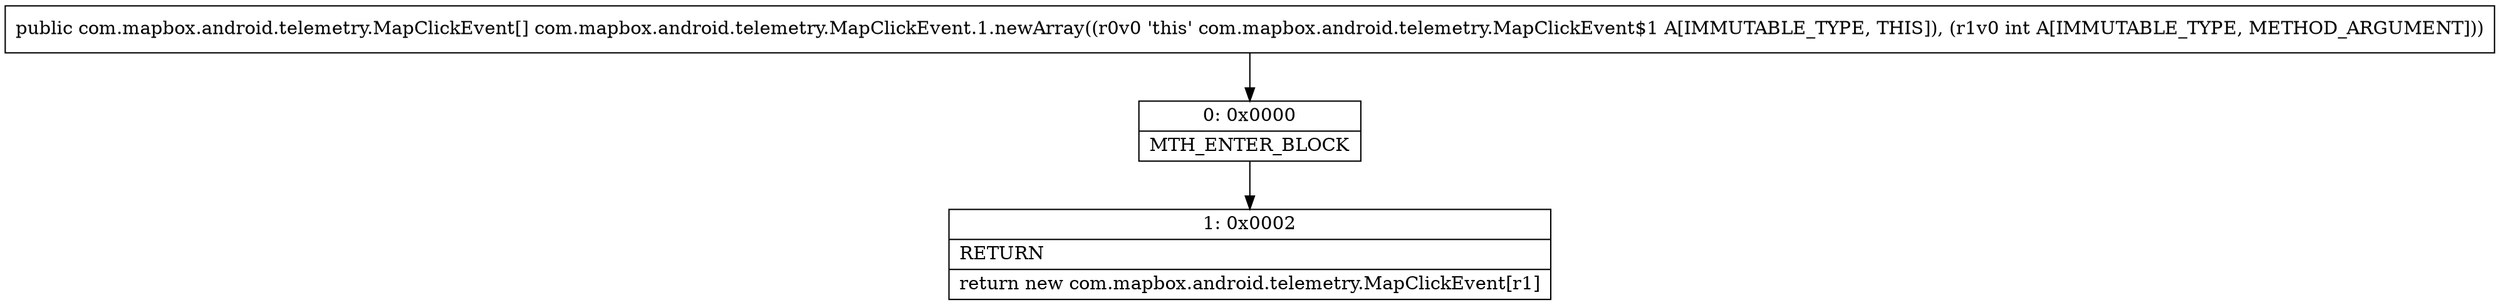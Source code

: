 digraph "CFG forcom.mapbox.android.telemetry.MapClickEvent.1.newArray(I)[Lcom\/mapbox\/android\/telemetry\/MapClickEvent;" {
Node_0 [shape=record,label="{0\:\ 0x0000|MTH_ENTER_BLOCK\l}"];
Node_1 [shape=record,label="{1\:\ 0x0002|RETURN\l|return new com.mapbox.android.telemetry.MapClickEvent[r1]\l}"];
MethodNode[shape=record,label="{public com.mapbox.android.telemetry.MapClickEvent[] com.mapbox.android.telemetry.MapClickEvent.1.newArray((r0v0 'this' com.mapbox.android.telemetry.MapClickEvent$1 A[IMMUTABLE_TYPE, THIS]), (r1v0 int A[IMMUTABLE_TYPE, METHOD_ARGUMENT])) }"];
MethodNode -> Node_0;
Node_0 -> Node_1;
}

